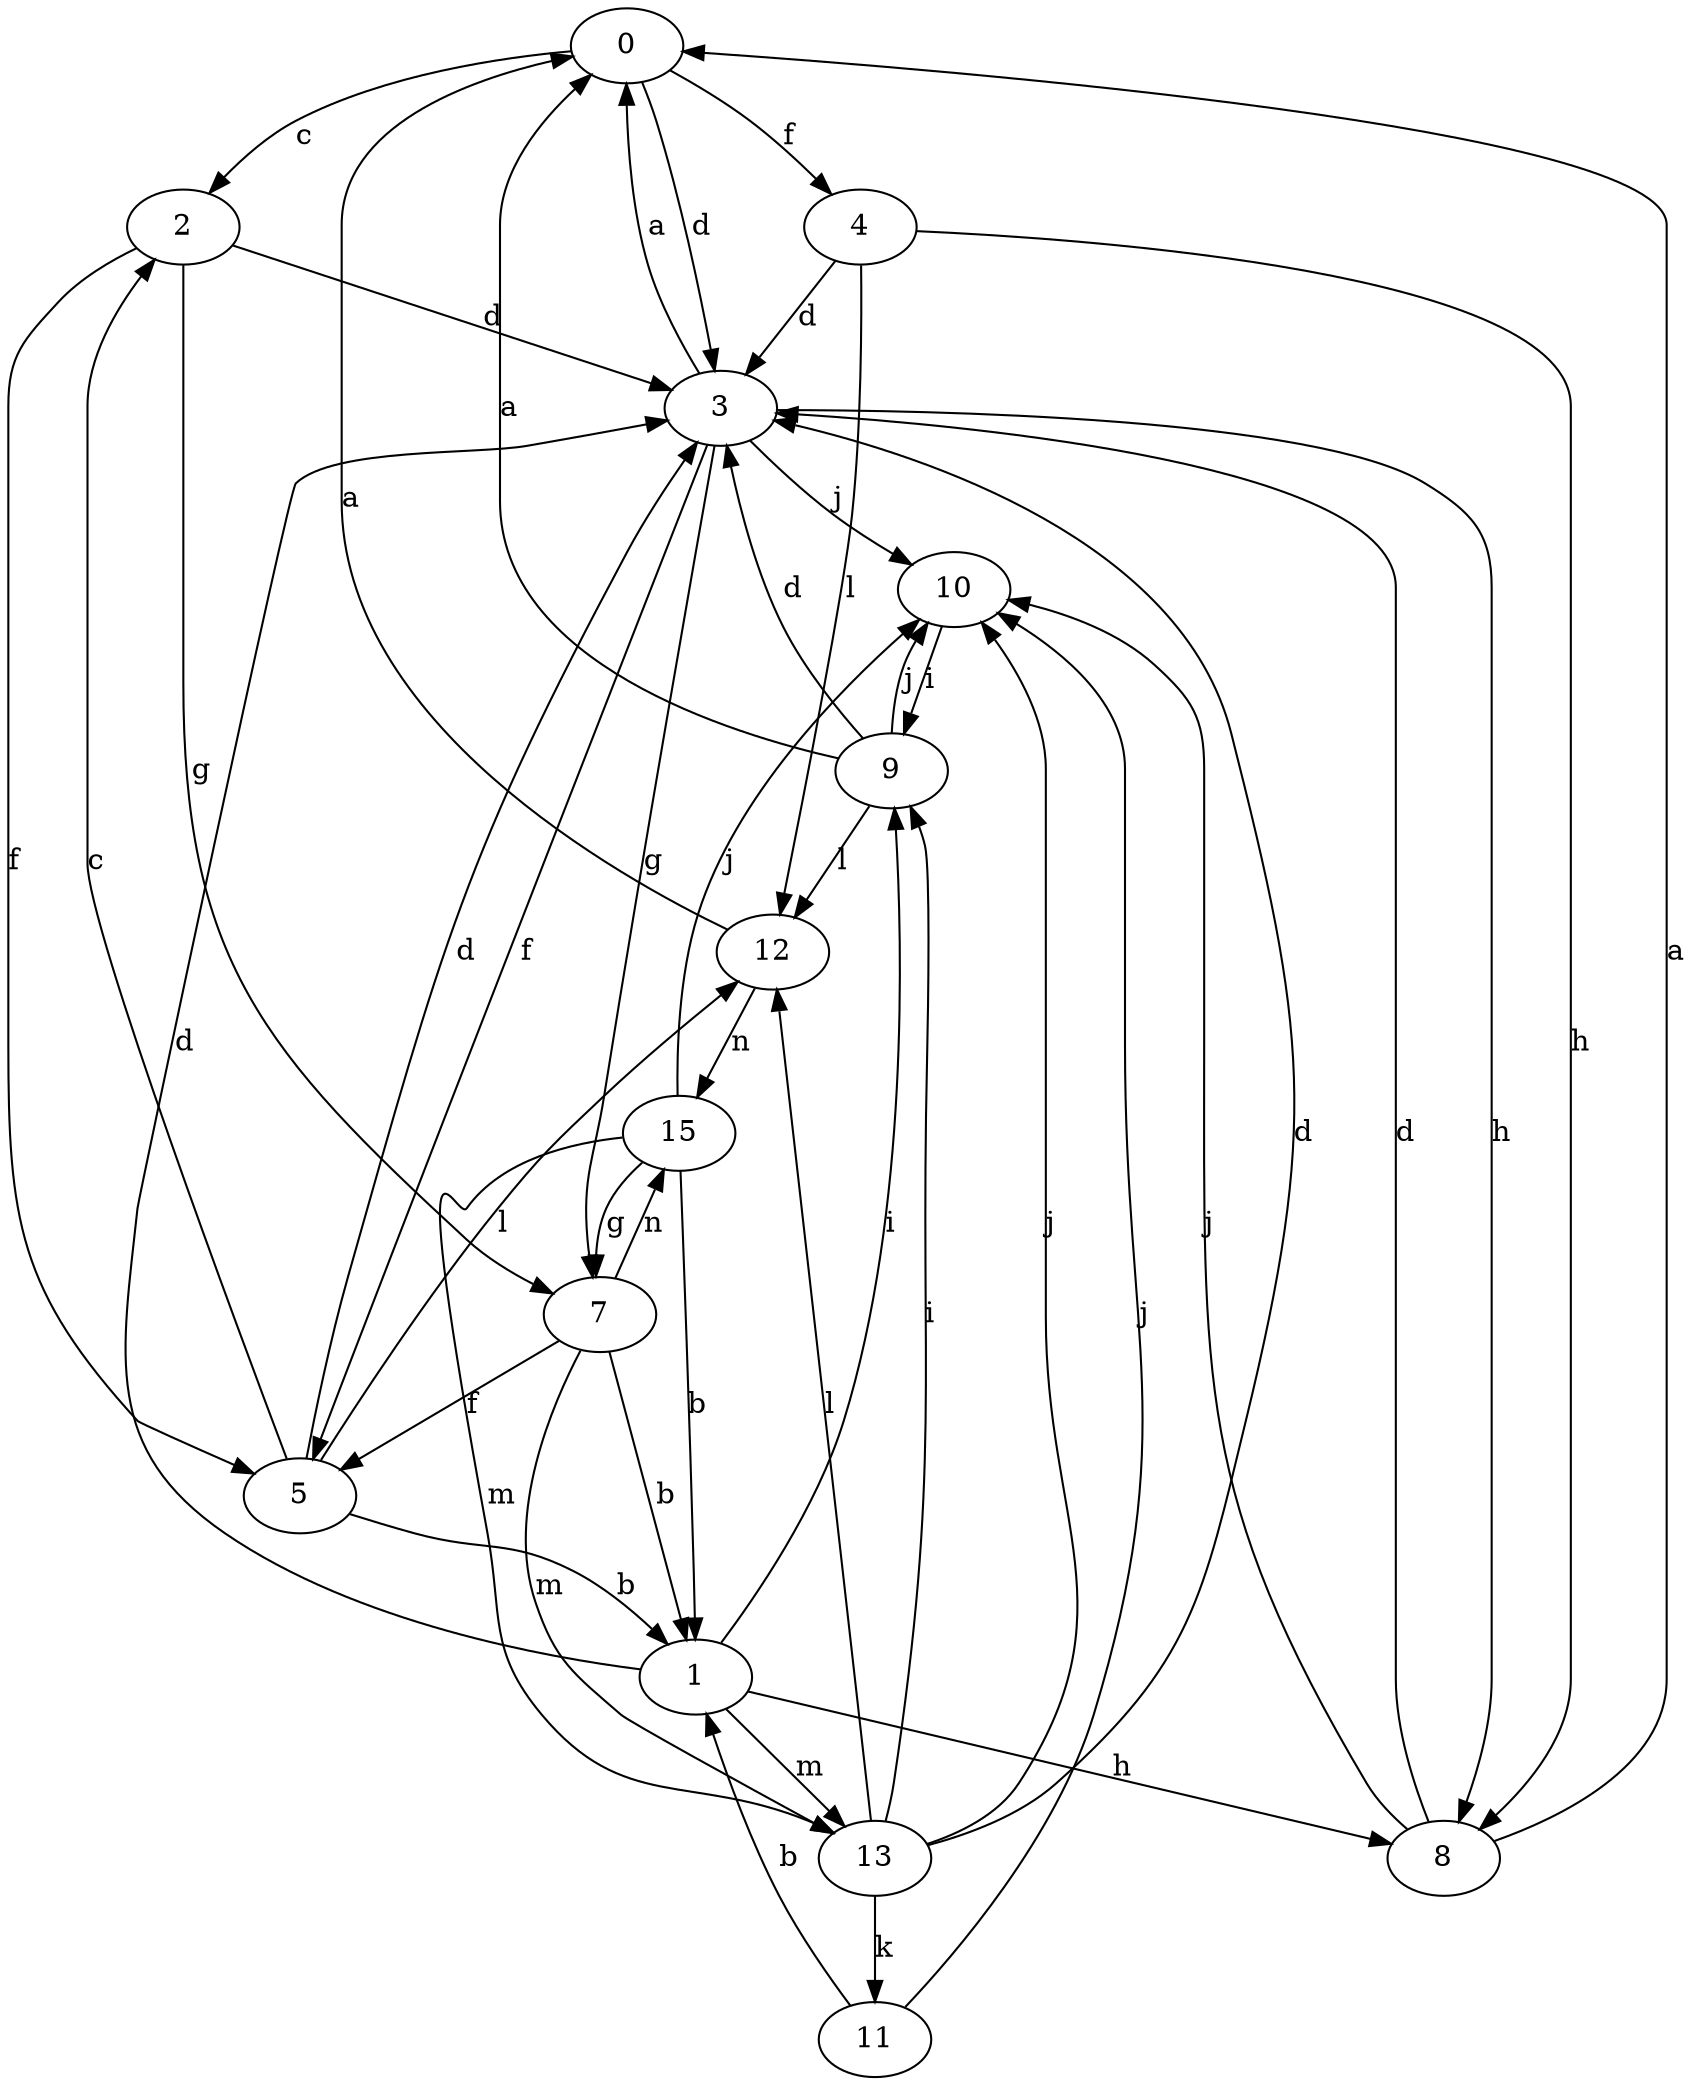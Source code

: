 strict digraph  {
0;
1;
2;
3;
4;
5;
7;
8;
9;
10;
11;
12;
13;
15;
0 -> 2  [label=c];
0 -> 3  [label=d];
0 -> 4  [label=f];
1 -> 3  [label=d];
1 -> 8  [label=h];
1 -> 9  [label=i];
1 -> 13  [label=m];
2 -> 3  [label=d];
2 -> 5  [label=f];
2 -> 7  [label=g];
3 -> 0  [label=a];
3 -> 5  [label=f];
3 -> 7  [label=g];
3 -> 8  [label=h];
3 -> 10  [label=j];
4 -> 3  [label=d];
4 -> 8  [label=h];
4 -> 12  [label=l];
5 -> 1  [label=b];
5 -> 2  [label=c];
5 -> 3  [label=d];
5 -> 12  [label=l];
7 -> 1  [label=b];
7 -> 5  [label=f];
7 -> 13  [label=m];
7 -> 15  [label=n];
8 -> 0  [label=a];
8 -> 3  [label=d];
8 -> 10  [label=j];
9 -> 0  [label=a];
9 -> 3  [label=d];
9 -> 10  [label=j];
9 -> 12  [label=l];
10 -> 9  [label=i];
11 -> 1  [label=b];
11 -> 10  [label=j];
12 -> 0  [label=a];
12 -> 15  [label=n];
13 -> 3  [label=d];
13 -> 9  [label=i];
13 -> 10  [label=j];
13 -> 11  [label=k];
13 -> 12  [label=l];
15 -> 1  [label=b];
15 -> 7  [label=g];
15 -> 10  [label=j];
15 -> 13  [label=m];
}
